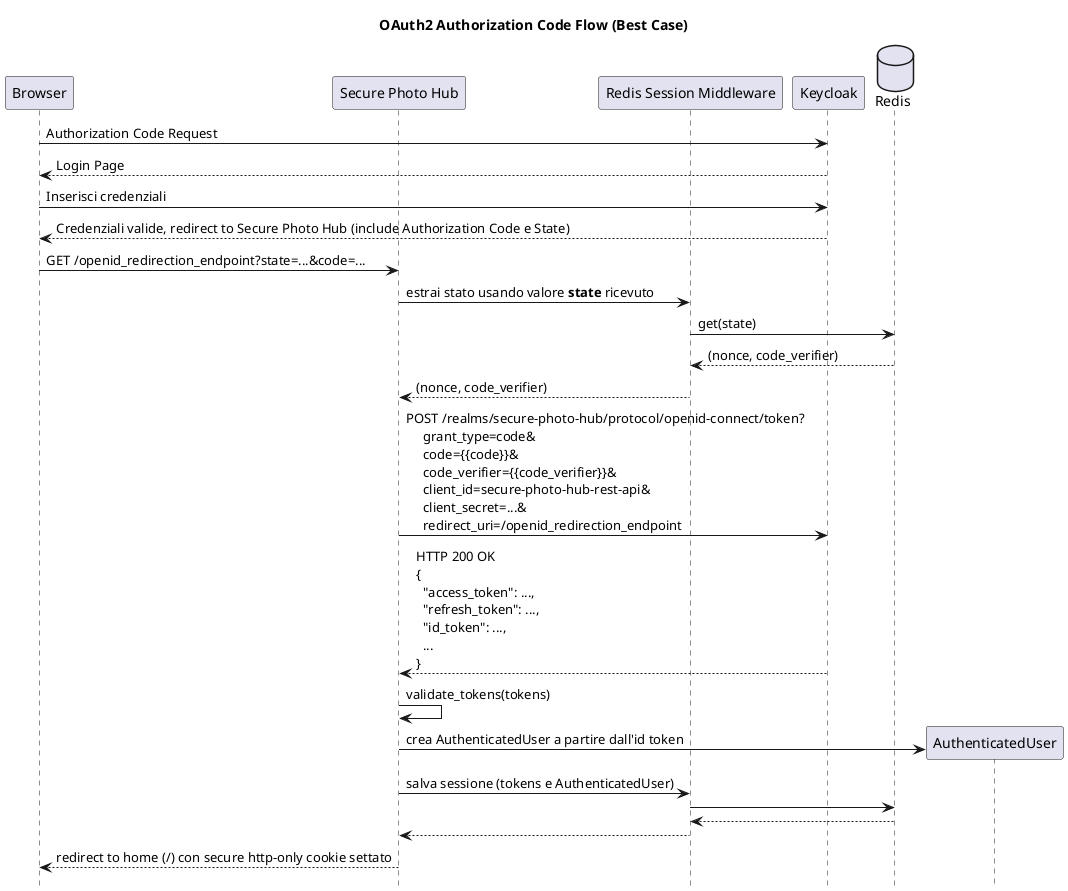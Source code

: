 @startuml
title OAuth2 Authorization Code Flow (Best Case)
hide footbox

participant Browser
participant "Secure Photo Hub" as SecurePhotoHub
participant "Redis Session Middleware" as RedisSessionMiddleware
participant Keycloak
database Redis

Browser -> Keycloak : Authorization Code Request
Browser <-- Keycloak : Login Page
Browser -> Keycloak : Inserisci credenziali
Browser <-- Keycloak : Credenziali valide, redirect to Secure Photo Hub (include Authorization Code e State)
Browser -> SecurePhotoHub : GET /openid_redirection_endpoint?state=...&code=...
SecurePhotoHub -> RedisSessionMiddleware : estrai stato usando valore <b>state</b> ricevuto
RedisSessionMiddleware -> Redis : get(state)
RedisSessionMiddleware <-- Redis : (nonce, code_verifier)
SecurePhotoHub <-- RedisSessionMiddleware : (nonce, code_verifier)
SecurePhotoHub -> Keycloak : POST /realms/secure-photo-hub/protocol/openid-connect/token? \n\
     grant_type=code& \n\
     code={{code}}& \n\
     code_verifier={{code_verifier}}& \n\
     client_id=secure-photo-hub-rest-api& \n\
     client_secret=...& \n\
     redirect_uri=/openid_redirection_endpoint
SecurePhotoHub <-- Keycloak : HTTP 200 OK \n\
{ \n\
  "access_token": ..., \n\
  "refresh_token": ..., \n\
  "id_token": ..., \n\
  ... \n\
}
SecurePhotoHub -> SecurePhotoHub : validate_tokens(tokens)
create AuthenticatedUser
SecurePhotoHub -> AuthenticatedUser : crea AuthenticatedUser a partire dall'id token
SecurePhotoHub -> RedisSessionMiddleware : salva sessione (tokens e AuthenticatedUser)
RedisSessionMiddleware -> Redis
RedisSessionMiddleware <-- Redis
SecurePhotoHub <-- RedisSessionMiddleware
Browser <-- SecurePhotoHub : redirect to home (/) con secure http-only cookie settato
@enduml